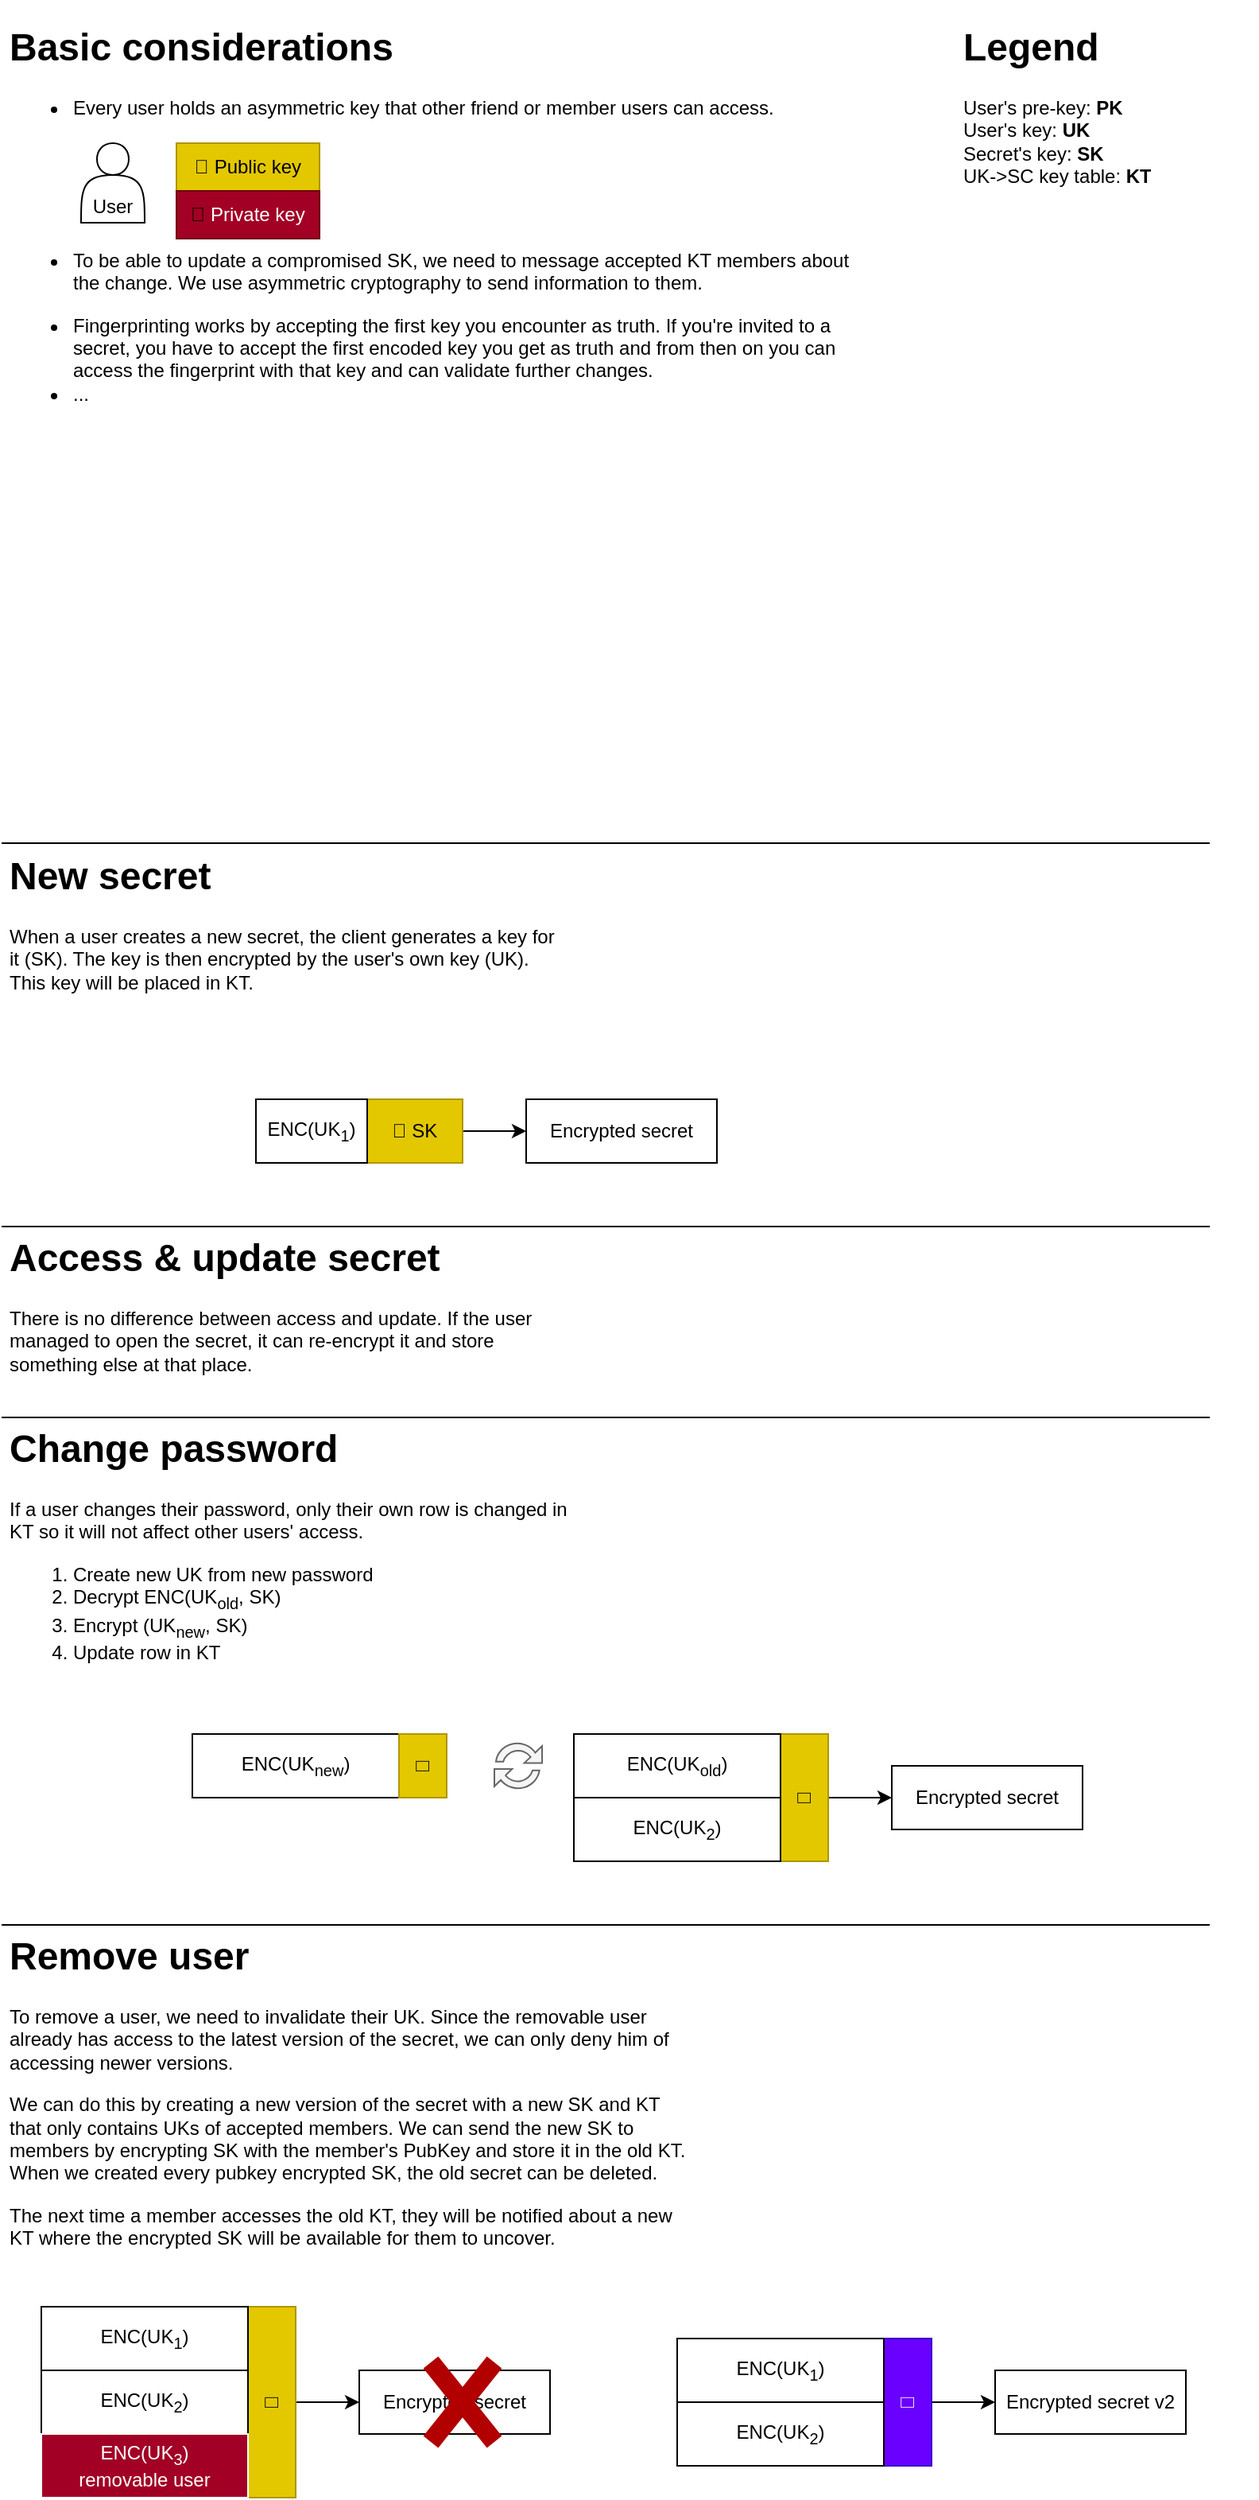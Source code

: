 <mxfile>
    <diagram id="qP-4uzo_GqWtdiNv750e" name="Page-1">
        <mxGraphModel dx="978" dy="800" grid="1" gridSize="10" guides="1" tooltips="1" connect="1" arrows="1" fold="1" page="1" pageScale="1" pageWidth="850" pageHeight="1100" math="0" shadow="0">
            <root>
                <mxCell id="0"/>
                <mxCell id="1" parent="0"/>
                <mxCell id="3" value="Encrypted secret" style="rounded=0;whiteSpace=wrap;html=1;" parent="1" vertex="1">
                    <mxGeometry x="600" y="1140" width="120" height="40" as="geometry"/>
                </mxCell>
                <mxCell id="11" style="edgeStyle=orthogonalEdgeStyle;rounded=0;orthogonalLoop=1;jettySize=auto;html=1;exitX=1;exitY=0.5;exitDx=0;exitDy=0;entryX=0;entryY=0.5;entryDx=0;entryDy=0;" parent="1" source="5" target="3" edge="1">
                    <mxGeometry relative="1" as="geometry"/>
                </mxCell>
                <mxCell id="5" value="🔑" style="rounded=0;whiteSpace=wrap;html=1;horizontal=0;fillColor=#e3c800;strokeColor=#B09500;fontColor=#000000;" parent="1" vertex="1">
                    <mxGeometry x="530" y="1120" width="30" height="80" as="geometry"/>
                </mxCell>
                <mxCell id="6" value="ENC(UK&lt;sub&gt;old&lt;/sub&gt;)" style="rounded=0;whiteSpace=wrap;html=1;" parent="1" vertex="1">
                    <mxGeometry x="400" y="1120" width="130" height="40" as="geometry"/>
                </mxCell>
                <mxCell id="7" value="ENC(UK&lt;sub&gt;2&lt;/sub&gt;)" style="rounded=0;whiteSpace=wrap;html=1;" parent="1" vertex="1">
                    <mxGeometry x="400" y="1160" width="130" height="40" as="geometry"/>
                </mxCell>
                <mxCell id="12" value="" style="endArrow=none;html=1;" parent="1" edge="1">
                    <mxGeometry width="50" height="50" relative="1" as="geometry">
                        <mxPoint x="40" y="801" as="sourcePoint"/>
                        <mxPoint x="800" y="801" as="targetPoint"/>
                    </mxGeometry>
                </mxCell>
                <mxCell id="13" value="&lt;h1&gt;New secret&lt;/h1&gt;&lt;p&gt;When a user creates a new secret, the client generates a key for it (SK). The key is then encrypted by the user's own key (UK). This key will be placed in KT.&lt;/p&gt;" style="text;html=1;strokeColor=none;fillColor=none;spacing=5;spacingTop=-20;whiteSpace=wrap;overflow=hidden;rounded=0;" parent="1" vertex="1">
                    <mxGeometry x="40" y="561" width="360" height="120" as="geometry"/>
                </mxCell>
                <mxCell id="14" value="&lt;h1&gt;Legend&lt;/h1&gt;&lt;p&gt;User's pre-key: &lt;b&gt;PK&lt;/b&gt;&lt;br&gt;User's key: &lt;b&gt;UK&lt;/b&gt;&lt;br&gt;Secret's key: &lt;b&gt;SK&lt;/b&gt;&lt;br&gt;UK-&amp;gt;SC&amp;nbsp;key table: &lt;b&gt;KT&lt;/b&gt;&lt;/p&gt;" style="text;html=1;strokeColor=none;fillColor=none;spacing=5;spacingTop=-20;whiteSpace=wrap;overflow=hidden;rounded=0;" parent="1" vertex="1">
                    <mxGeometry x="640" y="40" width="190" height="120" as="geometry"/>
                </mxCell>
                <mxCell id="15" value="Encrypted secret" style="rounded=0;whiteSpace=wrap;html=1;" parent="1" vertex="1">
                    <mxGeometry x="370" y="721" width="120" height="40" as="geometry"/>
                </mxCell>
                <mxCell id="16" style="edgeStyle=orthogonalEdgeStyle;rounded=0;orthogonalLoop=1;jettySize=auto;html=1;exitX=1;exitY=0.5;exitDx=0;exitDy=0;entryX=0;entryY=0.5;entryDx=0;entryDy=0;" parent="1" source="17" target="15" edge="1">
                    <mxGeometry relative="1" as="geometry"/>
                </mxCell>
                <mxCell id="17" value="🔑 SK" style="rounded=0;whiteSpace=wrap;html=1;horizontal=1;fillColor=#e3c800;strokeColor=#B09500;fontColor=#000000;align=center;spacingLeft=0;" parent="1" vertex="1">
                    <mxGeometry x="270" y="721" width="60" height="40" as="geometry"/>
                </mxCell>
                <mxCell id="18" value="ENC(UK&lt;sub&gt;1&lt;/sub&gt;)" style="rounded=0;whiteSpace=wrap;html=1;" parent="1" vertex="1">
                    <mxGeometry x="200" y="721" width="70" height="40" as="geometry"/>
                </mxCell>
                <mxCell id="21" value="&lt;h1&gt;Access &amp;amp; update secret&lt;/h1&gt;&lt;p&gt;There is no difference between access and update. If the user managed to open the secret, it can re-encrypt it and store something else at that place.&lt;/p&gt;" style="text;html=1;strokeColor=none;fillColor=none;spacing=5;spacingTop=-20;whiteSpace=wrap;overflow=hidden;rounded=0;" parent="1" vertex="1">
                    <mxGeometry x="40" y="801" width="360" height="120" as="geometry"/>
                </mxCell>
                <mxCell id="22" value="" style="endArrow=none;html=1;" parent="1" edge="1">
                    <mxGeometry width="50" height="50" relative="1" as="geometry">
                        <mxPoint x="40" y="560" as="sourcePoint"/>
                        <mxPoint x="800" y="560" as="targetPoint"/>
                    </mxGeometry>
                </mxCell>
                <mxCell id="23" value="" style="endArrow=none;html=1;" parent="1" edge="1">
                    <mxGeometry width="50" height="50" relative="1" as="geometry">
                        <mxPoint x="40" y="921" as="sourcePoint"/>
                        <mxPoint x="800" y="921" as="targetPoint"/>
                    </mxGeometry>
                </mxCell>
                <mxCell id="24" value="&lt;h1&gt;Change password&lt;/h1&gt;&lt;p&gt;If a user changes their password, only their own row is changed in KT so it will not affect other users' access.&lt;/p&gt;&lt;p&gt;&lt;/p&gt;&lt;ol&gt;&lt;li&gt;Create new UK from new password&lt;/li&gt;&lt;li&gt;Decrypt ENC(UK&lt;sub&gt;old&lt;/sub&gt;, SK)&lt;/li&gt;&lt;li&gt;Encrypt (UK&lt;sub&gt;new&lt;/sub&gt;, SK)&lt;/li&gt;&lt;li&gt;Update row in KT&lt;/li&gt;&lt;/ol&gt;&lt;p&gt;&lt;/p&gt;" style="text;html=1;strokeColor=none;fillColor=none;spacing=5;spacingTop=-20;whiteSpace=wrap;overflow=hidden;rounded=0;" parent="1" vertex="1">
                    <mxGeometry x="40" y="921" width="360" height="189" as="geometry"/>
                </mxCell>
                <mxCell id="25" value="&lt;h1&gt;Basic considerations&lt;/h1&gt;&lt;p&gt;&lt;/p&gt;&lt;ul&gt;&lt;li&gt;&lt;span&gt;Every user holds an asymmetric key that other friend or member users can access.&lt;/span&gt;&lt;/li&gt;&lt;/ul&gt;&lt;div&gt;&lt;br&gt;&lt;/div&gt;&lt;div&gt;&lt;br&gt;&lt;/div&gt;&lt;div&gt;&lt;br&gt;&lt;/div&gt;&lt;div&gt;&lt;br&gt;&lt;/div&gt;&lt;div&gt;&lt;ul&gt;&lt;li&gt;&lt;span&gt;To be able to update a compromised SK, we need to message accepted KT members about the change. We use asymmetric cryptography to send information to them.&lt;/span&gt;&lt;/li&gt;&lt;/ul&gt;&lt;/div&gt;&lt;div&gt;&lt;ul&gt;&lt;li&gt;Fingerprinting works by accepting the first key you encounter as truth. If you're invited to a secret, you have to accept the first encoded key you get as truth and from then on you can access the fingerprint with that key and can validate further changes.&lt;/li&gt;&lt;li&gt;...&lt;/li&gt;&lt;/ul&gt;&lt;/div&gt;&lt;p&gt;&lt;/p&gt;" style="text;html=1;strokeColor=none;fillColor=none;spacing=5;spacingTop=-20;whiteSpace=wrap;overflow=hidden;rounded=0;" parent="1" vertex="1">
                    <mxGeometry x="40" y="40" width="550" height="340" as="geometry"/>
                </mxCell>
                <mxCell id="26" value="ENC(UK&lt;sub&gt;new&lt;/sub&gt;)" style="rounded=0;whiteSpace=wrap;html=1;" parent="1" vertex="1">
                    <mxGeometry x="160" y="1120" width="130" height="40" as="geometry"/>
                </mxCell>
                <mxCell id="27" value="🔑" style="rounded=0;whiteSpace=wrap;html=1;horizontal=0;fillColor=#e3c800;strokeColor=#B09500;fontColor=#000000;" parent="1" vertex="1">
                    <mxGeometry x="290" y="1120" width="30" height="40" as="geometry"/>
                </mxCell>
                <mxCell id="28" value="" style="pointerEvents=1;shadow=0;dashed=0;html=1;labelPosition=center;verticalLabelPosition=bottom;verticalAlign=top;align=center;shape=mxgraph.mscae.intune.update;fillColor=#f5f5f5;strokeColor=#666666;fontColor=#333333;" parent="1" vertex="1">
                    <mxGeometry x="350" y="1125" width="30" height="30" as="geometry"/>
                </mxCell>
                <mxCell id="29" value="" style="endArrow=none;html=1;" parent="1" edge="1">
                    <mxGeometry width="50" height="50" relative="1" as="geometry">
                        <mxPoint x="40" y="1240" as="sourcePoint"/>
                        <mxPoint x="800" y="1240" as="targetPoint"/>
                    </mxGeometry>
                </mxCell>
                <mxCell id="30" value="&lt;h1&gt;Remove user&lt;/h1&gt;&lt;p&gt;To remove a user, we need to invalidate their UK. Since the removable user already has access to the latest version of the secret, we can only deny him of accessing newer versions.&lt;/p&gt;&lt;p&gt;We can do this by creating a new version of the secret with a new SK and KT that only contains UKs of accepted members. We can send the new SK to members by encrypting SK with the member's PubKey and store it in the old KT. When we created every pubkey encrypted SK, the old secret can be deleted.&lt;/p&gt;&lt;p&gt;The next time a member accesses the old KT, they will be notified about a new KT where the encrypted SK will be available for them to uncover.&lt;/p&gt;&lt;p&gt;&lt;/p&gt;" style="text;html=1;strokeColor=none;fillColor=none;spacing=5;spacingTop=-20;whiteSpace=wrap;overflow=hidden;rounded=0;" parent="1" vertex="1">
                    <mxGeometry x="40" y="1240" width="440" height="240" as="geometry"/>
                </mxCell>
                <mxCell id="31" value="Encrypted secret" style="rounded=0;whiteSpace=wrap;html=1;" parent="1" vertex="1">
                    <mxGeometry x="265" y="1520" width="120" height="40" as="geometry"/>
                </mxCell>
                <mxCell id="32" style="edgeStyle=orthogonalEdgeStyle;rounded=0;orthogonalLoop=1;jettySize=auto;html=1;exitX=1;exitY=0.5;exitDx=0;exitDy=0;entryX=0;entryY=0.5;entryDx=0;entryDy=0;" parent="1" source="33" target="31" edge="1">
                    <mxGeometry relative="1" as="geometry"/>
                </mxCell>
                <mxCell id="33" value="🔑" style="rounded=0;whiteSpace=wrap;html=1;horizontal=0;fillColor=#e3c800;strokeColor=#B09500;fontColor=#000000;" parent="1" vertex="1">
                    <mxGeometry x="195" y="1480" width="30" height="120" as="geometry"/>
                </mxCell>
                <mxCell id="34" value="ENC(UK&lt;sub&gt;1&lt;/sub&gt;)" style="rounded=0;whiteSpace=wrap;html=1;" parent="1" vertex="1">
                    <mxGeometry x="65" y="1480" width="130" height="40" as="geometry"/>
                </mxCell>
                <mxCell id="35" value="ENC(UK&lt;sub&gt;2&lt;/sub&gt;)" style="rounded=0;whiteSpace=wrap;html=1;" parent="1" vertex="1">
                    <mxGeometry x="65" y="1520" width="130" height="40" as="geometry"/>
                </mxCell>
                <mxCell id="36" value="ENC(UK&lt;sub&gt;3&lt;/sub&gt;)&lt;br&gt;removable user" style="rounded=0;whiteSpace=wrap;html=1;fillColor=#a20025;fontColor=#ffffff;strokeColor=#FFFFFF;" parent="1" vertex="1">
                    <mxGeometry x="65" y="1560" width="130" height="40" as="geometry"/>
                </mxCell>
                <mxCell id="37" value="Encrypted secret v2" style="rounded=0;whiteSpace=wrap;html=1;" parent="1" vertex="1">
                    <mxGeometry x="665" y="1520" width="120" height="40" as="geometry"/>
                </mxCell>
                <mxCell id="38" style="edgeStyle=orthogonalEdgeStyle;rounded=0;orthogonalLoop=1;jettySize=auto;html=1;exitX=1;exitY=0.5;exitDx=0;exitDy=0;entryX=0;entryY=0.5;entryDx=0;entryDy=0;" parent="1" source="39" target="37" edge="1">
                    <mxGeometry relative="1" as="geometry"/>
                </mxCell>
                <mxCell id="39" value="🔑" style="rounded=0;whiteSpace=wrap;html=1;horizontal=0;fillColor=#6a00ff;strokeColor=#3700CC;fontColor=#ffffff;" parent="1" vertex="1">
                    <mxGeometry x="595" y="1500" width="30" height="80" as="geometry"/>
                </mxCell>
                <mxCell id="40" value="ENC(UK&lt;sub&gt;1&lt;/sub&gt;)" style="rounded=0;whiteSpace=wrap;html=1;" parent="1" vertex="1">
                    <mxGeometry x="465" y="1500" width="130" height="40" as="geometry"/>
                </mxCell>
                <mxCell id="41" value="ENC(UK&lt;sub&gt;2&lt;/sub&gt;)" style="rounded=0;whiteSpace=wrap;html=1;" parent="1" vertex="1">
                    <mxGeometry x="465" y="1540" width="130" height="40" as="geometry"/>
                </mxCell>
                <mxCell id="48" value="" style="group" parent="1" vertex="1" connectable="0">
                    <mxGeometry x="310" y="1515" width="40" height="50" as="geometry"/>
                </mxCell>
                <mxCell id="43" value="" style="endArrow=none;html=1;strokeWidth=12;fillColor=#e51400;strokeColor=#B20000;rounded=0;" parent="48" edge="1">
                    <mxGeometry width="50" height="50" relative="1" as="geometry">
                        <mxPoint y="50" as="sourcePoint"/>
                        <mxPoint x="40" as="targetPoint"/>
                    </mxGeometry>
                </mxCell>
                <mxCell id="47" value="" style="endArrow=none;html=1;strokeWidth=12;fillColor=#e51400;strokeColor=#B20000;rounded=0;" parent="48" edge="1">
                    <mxGeometry width="50" height="50" relative="1" as="geometry">
                        <mxPoint x="40" y="50" as="sourcePoint"/>
                        <mxPoint as="targetPoint"/>
                    </mxGeometry>
                </mxCell>
                <mxCell id="49" value="&lt;br&gt;&lt;br&gt;User" style="shape=actor;whiteSpace=wrap;html=1;" vertex="1" parent="1">
                    <mxGeometry x="90" y="120" width="40" height="50" as="geometry"/>
                </mxCell>
                <mxCell id="50" value="🔑 Public key" style="rounded=0;whiteSpace=wrap;html=1;fillColor=#e3c800;strokeColor=#B09500;fontColor=#000000;" vertex="1" parent="1">
                    <mxGeometry x="150" y="120" width="90" height="30" as="geometry"/>
                </mxCell>
                <mxCell id="51" value="&lt;span style=&quot;color: rgb(0 , 0 , 0)&quot;&gt;🔑&amp;nbsp;&lt;/span&gt;Private key" style="rounded=0;whiteSpace=wrap;html=1;fillColor=#a20025;strokeColor=#6F0000;fontColor=#ffffff;" vertex="1" parent="1">
                    <mxGeometry x="150" y="150" width="90" height="30" as="geometry"/>
                </mxCell>
            </root>
        </mxGraphModel>
    </diagram>
</mxfile>